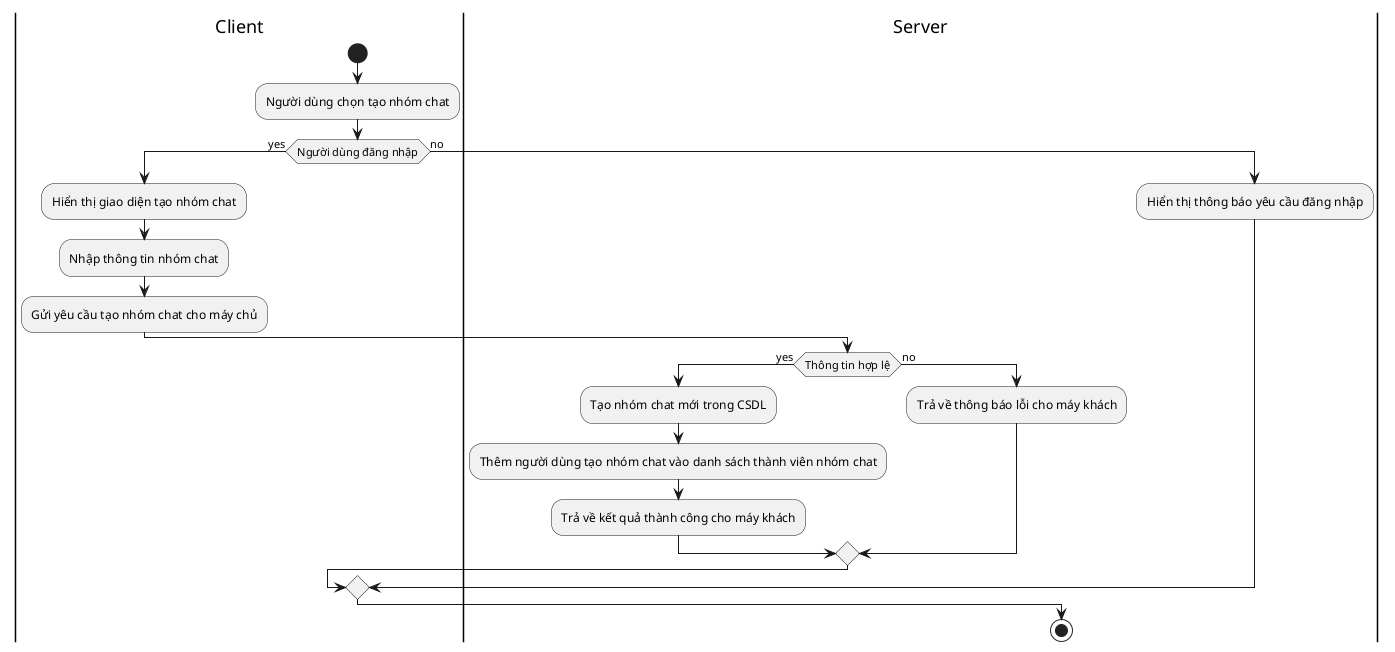 @startuml
|Client|
start
:Người dùng chọn tạo nhóm chat;
if (Người dùng đăng nhập) then (yes)
    :Hiển thị giao diện tạo nhóm chat;
    :Nhập thông tin nhóm chat;
    :Gửi yêu cầu tạo nhóm chat cho máy chủ;
    |Server|
    if (Thông tin hợp lệ) then (yes)
        :Tạo nhóm chat mới trong CSDL;
        :Thêm người dùng tạo nhóm chat vào danh sách thành viên nhóm chat;
        :Trả về kết quả thành công cho máy khách;
    else (no)
        :Trả về thông báo lỗi cho máy khách;
    endif
else (no)
    :Hiển thị thông báo yêu cầu đăng nhập;
endif
stop
@enduml
